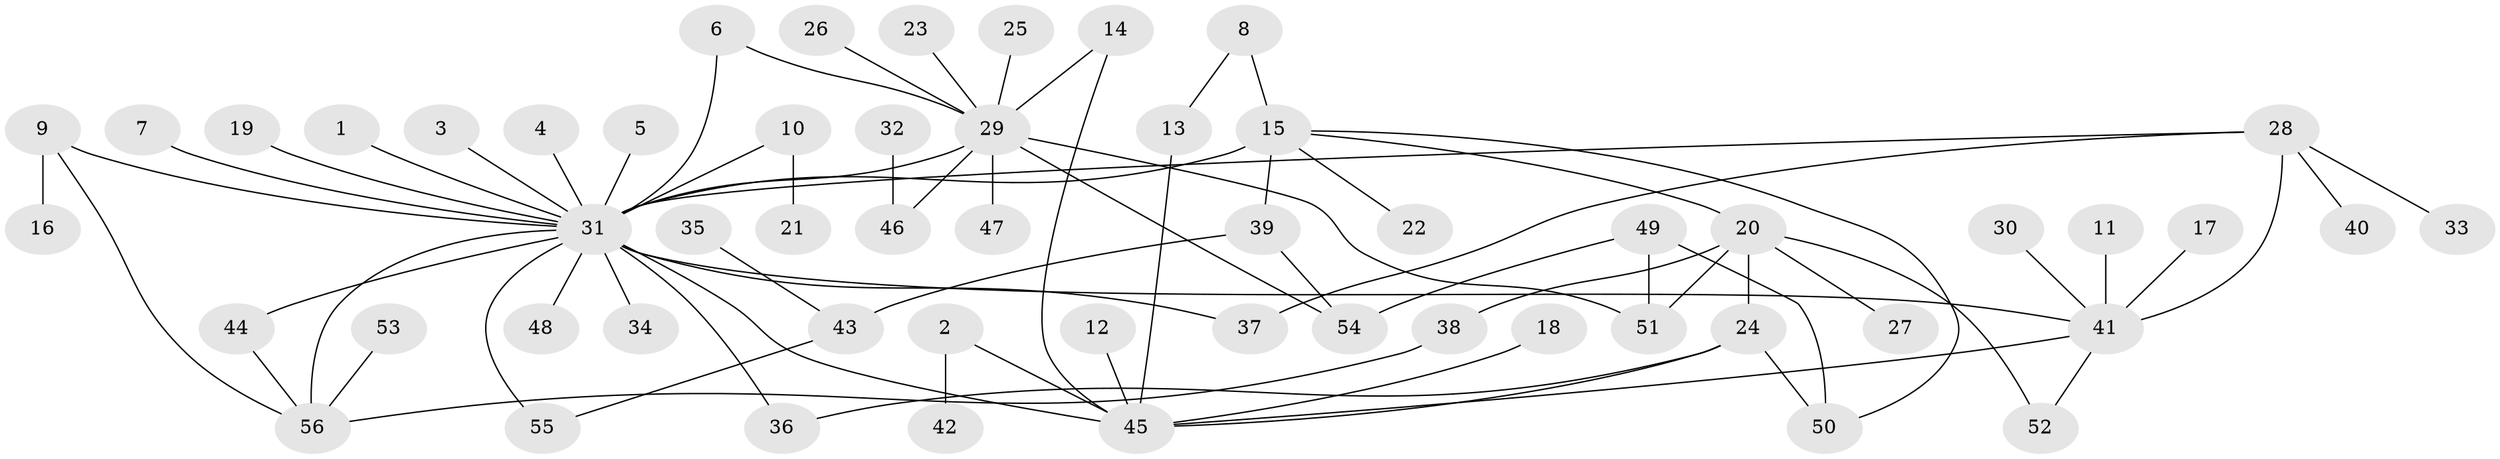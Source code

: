 // original degree distribution, {24: 0.008928571428571428, 10: 0.017857142857142856, 1: 0.5357142857142857, 2: 0.23214285714285715, 4: 0.0625, 8: 0.008928571428571428, 3: 0.07142857142857142, 5: 0.03571428571428571, 12: 0.008928571428571428, 11: 0.008928571428571428, 9: 0.008928571428571428}
// Generated by graph-tools (version 1.1) at 2025/01/03/09/25 03:01:55]
// undirected, 56 vertices, 73 edges
graph export_dot {
graph [start="1"]
  node [color=gray90,style=filled];
  1;
  2;
  3;
  4;
  5;
  6;
  7;
  8;
  9;
  10;
  11;
  12;
  13;
  14;
  15;
  16;
  17;
  18;
  19;
  20;
  21;
  22;
  23;
  24;
  25;
  26;
  27;
  28;
  29;
  30;
  31;
  32;
  33;
  34;
  35;
  36;
  37;
  38;
  39;
  40;
  41;
  42;
  43;
  44;
  45;
  46;
  47;
  48;
  49;
  50;
  51;
  52;
  53;
  54;
  55;
  56;
  1 -- 31 [weight=1.0];
  2 -- 42 [weight=1.0];
  2 -- 45 [weight=1.0];
  3 -- 31 [weight=1.0];
  4 -- 31 [weight=1.0];
  5 -- 31 [weight=1.0];
  6 -- 29 [weight=1.0];
  6 -- 31 [weight=1.0];
  7 -- 31 [weight=1.0];
  8 -- 13 [weight=1.0];
  8 -- 15 [weight=1.0];
  9 -- 16 [weight=1.0];
  9 -- 31 [weight=1.0];
  9 -- 56 [weight=1.0];
  10 -- 21 [weight=1.0];
  10 -- 31 [weight=1.0];
  11 -- 41 [weight=1.0];
  12 -- 45 [weight=1.0];
  13 -- 45 [weight=1.0];
  14 -- 29 [weight=1.0];
  14 -- 45 [weight=1.0];
  15 -- 20 [weight=1.0];
  15 -- 22 [weight=1.0];
  15 -- 31 [weight=1.0];
  15 -- 39 [weight=2.0];
  15 -- 50 [weight=1.0];
  17 -- 41 [weight=1.0];
  18 -- 45 [weight=1.0];
  19 -- 31 [weight=1.0];
  20 -- 24 [weight=1.0];
  20 -- 27 [weight=1.0];
  20 -- 38 [weight=1.0];
  20 -- 51 [weight=1.0];
  20 -- 52 [weight=1.0];
  23 -- 29 [weight=1.0];
  24 -- 36 [weight=1.0];
  24 -- 45 [weight=1.0];
  24 -- 50 [weight=1.0];
  25 -- 29 [weight=1.0];
  26 -- 29 [weight=1.0];
  28 -- 31 [weight=1.0];
  28 -- 33 [weight=1.0];
  28 -- 37 [weight=1.0];
  28 -- 40 [weight=1.0];
  28 -- 41 [weight=1.0];
  29 -- 31 [weight=1.0];
  29 -- 46 [weight=1.0];
  29 -- 47 [weight=1.0];
  29 -- 51 [weight=1.0];
  29 -- 54 [weight=1.0];
  30 -- 41 [weight=1.0];
  31 -- 34 [weight=1.0];
  31 -- 36 [weight=1.0];
  31 -- 37 [weight=1.0];
  31 -- 41 [weight=1.0];
  31 -- 44 [weight=1.0];
  31 -- 45 [weight=1.0];
  31 -- 48 [weight=1.0];
  31 -- 55 [weight=1.0];
  31 -- 56 [weight=1.0];
  32 -- 46 [weight=1.0];
  35 -- 43 [weight=1.0];
  38 -- 56 [weight=1.0];
  39 -- 43 [weight=2.0];
  39 -- 54 [weight=1.0];
  41 -- 45 [weight=1.0];
  41 -- 52 [weight=1.0];
  43 -- 55 [weight=1.0];
  44 -- 56 [weight=1.0];
  49 -- 50 [weight=1.0];
  49 -- 51 [weight=1.0];
  49 -- 54 [weight=1.0];
  53 -- 56 [weight=1.0];
}
